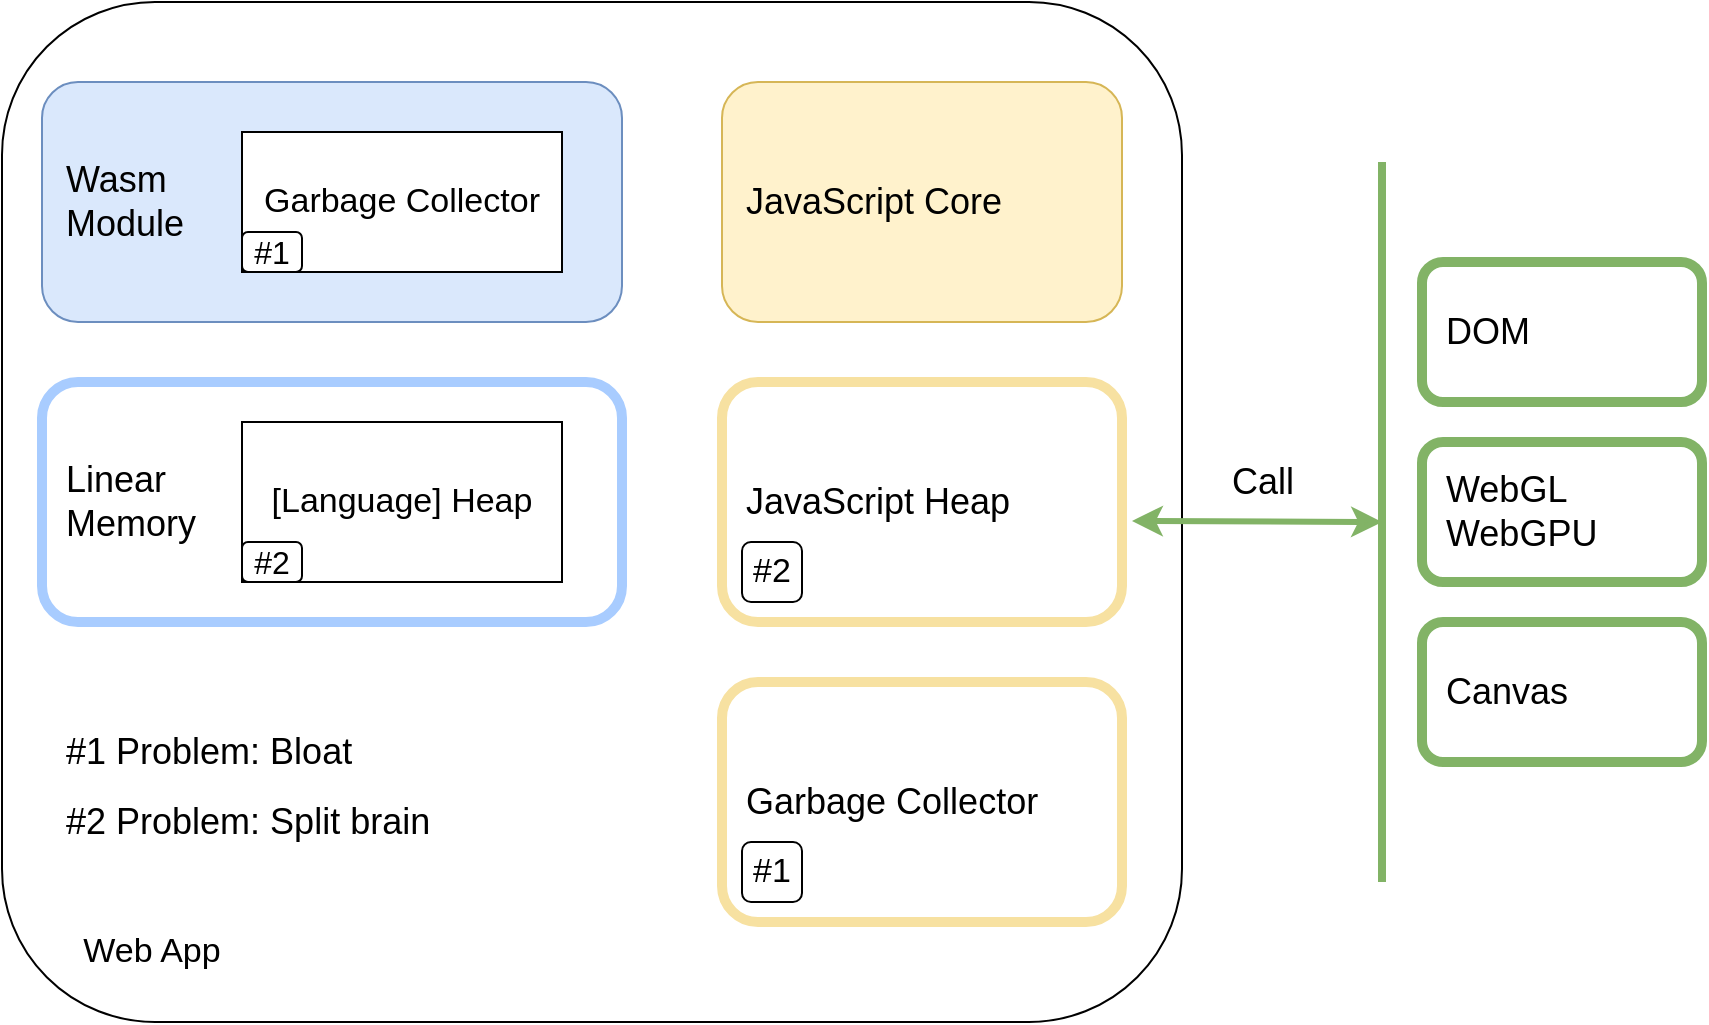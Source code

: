 <mxfile version="21.3.3" type="device">
  <diagram name="Page-1" id="eUzvhIm6J3B9yVTltbxv">
    <mxGraphModel dx="1026" dy="564" grid="1" gridSize="10" guides="1" tooltips="1" connect="1" arrows="1" fold="1" page="1" pageScale="1" pageWidth="1169" pageHeight="827" math="0" shadow="0">
      <root>
        <mxCell id="0" />
        <mxCell id="1" parent="0" />
        <mxCell id="skxu01H5Ncu8MMe_8wKI-7" value="" style="rounded=1;whiteSpace=wrap;html=1;" parent="1" vertex="1">
          <mxGeometry x="170" y="120" width="590" height="510" as="geometry" />
        </mxCell>
        <mxCell id="skxu01H5Ncu8MMe_8wKI-1" value="&lt;font style=&quot;font-size: 18px;&quot;&gt;&amp;nbsp; Wasm&lt;br&gt;&amp;nbsp; Module&lt;/font&gt;" style="rounded=1;whiteSpace=wrap;html=1;fillColor=#dae8fc;strokeColor=#6c8ebf;align=left;" parent="1" vertex="1">
          <mxGeometry x="190" y="160" width="290" height="120" as="geometry" />
        </mxCell>
        <mxCell id="skxu01H5Ncu8MMe_8wKI-2" value="&lt;span style=&quot;font-size: 18px;&quot;&gt;&amp;nbsp; Linear&lt;br&gt;&amp;nbsp; Memory&lt;/span&gt;" style="rounded=1;whiteSpace=wrap;html=1;fillColor=none;strokeColor=#a8ccff;align=left;strokeWidth=5;" parent="1" vertex="1">
          <mxGeometry x="190" y="310" width="290" height="120" as="geometry" />
        </mxCell>
        <mxCell id="skxu01H5Ncu8MMe_8wKI-3" value="&lt;font style=&quot;font-size: 18px;&quot;&gt;&amp;nbsp; JavaScript Core&lt;/font&gt;" style="rounded=1;whiteSpace=wrap;html=1;fillColor=#fff2cc;strokeColor=#d6b656;align=left;" parent="1" vertex="1">
          <mxGeometry x="530" y="160" width="200" height="120" as="geometry" />
        </mxCell>
        <mxCell id="skxu01H5Ncu8MMe_8wKI-4" value="&lt;font style=&quot;font-size: 18px;&quot;&gt;&amp;nbsp; JavaScript Heap&lt;/font&gt;" style="rounded=1;whiteSpace=wrap;html=1;fillColor=none;strokeColor=#f7e1a1;align=left;strokeWidth=5;" parent="1" vertex="1">
          <mxGeometry x="530" y="310" width="200" height="120" as="geometry" />
        </mxCell>
        <mxCell id="skxu01H5Ncu8MMe_8wKI-5" value="&lt;font style=&quot;font-size: 17px;&quot;&gt;Garbage Collector&lt;/font&gt;" style="rounded=0;whiteSpace=wrap;html=1;" parent="1" vertex="1">
          <mxGeometry x="290" y="185" width="160" height="70" as="geometry" />
        </mxCell>
        <mxCell id="skxu01H5Ncu8MMe_8wKI-6" value="&lt;font style=&quot;font-size: 18px;&quot;&gt;&amp;nbsp; Garbage Collector&lt;/font&gt;" style="rounded=1;whiteSpace=wrap;html=1;fillColor=none;strokeColor=#f7e1a1;align=left;strokeWidth=5;" parent="1" vertex="1">
          <mxGeometry x="530" y="460" width="200" height="120" as="geometry" />
        </mxCell>
        <mxCell id="skxu01H5Ncu8MMe_8wKI-8" value="&lt;font style=&quot;font-size: 17px;&quot;&gt;Web App&lt;/font&gt;" style="text;html=1;strokeColor=none;fillColor=none;align=center;verticalAlign=middle;whiteSpace=wrap;rounded=0;" parent="1" vertex="1">
          <mxGeometry x="200" y="580" width="90" height="30" as="geometry" />
        </mxCell>
        <mxCell id="skxu01H5Ncu8MMe_8wKI-9" value="&lt;font style=&quot;font-size: 17px;&quot;&gt;[Language] Heap&lt;/font&gt;" style="rounded=0;whiteSpace=wrap;html=1;" parent="1" vertex="1">
          <mxGeometry x="290" y="330" width="160" height="80" as="geometry" />
        </mxCell>
        <mxCell id="skxu01H5Ncu8MMe_8wKI-10" value="&lt;font style=&quot;font-size: 16px;&quot;&gt;#1&lt;/font&gt;" style="text;html=1;align=center;verticalAlign=middle;whiteSpace=wrap;rounded=1;glass=0;strokeColor=default;perimeterSpacing=0;strokeWidth=1;" parent="1" vertex="1">
          <mxGeometry x="290" y="235" width="30" height="20" as="geometry" />
        </mxCell>
        <mxCell id="skxu01H5Ncu8MMe_8wKI-11" value="&lt;font style=&quot;font-size: 17px;&quot;&gt;#1&lt;/font&gt;" style="text;html=1;align=center;verticalAlign=middle;whiteSpace=wrap;rounded=1;glass=0;strokeColor=default;perimeterSpacing=0;strokeWidth=1;" parent="1" vertex="1">
          <mxGeometry x="540" y="540" width="30" height="30" as="geometry" />
        </mxCell>
        <mxCell id="skxu01H5Ncu8MMe_8wKI-14" value="&lt;font style=&quot;font-size: 16px;&quot;&gt;#2&lt;/font&gt;" style="text;html=1;align=center;verticalAlign=middle;whiteSpace=wrap;rounded=1;glass=0;strokeColor=default;perimeterSpacing=0;strokeWidth=1;" parent="1" vertex="1">
          <mxGeometry x="290" y="390" width="30" height="20" as="geometry" />
        </mxCell>
        <mxCell id="skxu01H5Ncu8MMe_8wKI-15" value="&lt;font style=&quot;font-size: 17px;&quot;&gt;#2&lt;/font&gt;" style="text;html=1;align=center;verticalAlign=middle;whiteSpace=wrap;rounded=1;glass=0;strokeColor=default;perimeterSpacing=0;strokeWidth=1;" parent="1" vertex="1">
          <mxGeometry x="540" y="390" width="30" height="30" as="geometry" />
        </mxCell>
        <mxCell id="skxu01H5Ncu8MMe_8wKI-17" value="&lt;font style=&quot;font-size: 18px;&quot;&gt;&amp;nbsp; DOM&lt;/font&gt;" style="rounded=1;whiteSpace=wrap;html=1;fillColor=none;strokeColor=#82b366;align=left;strokeWidth=5;" parent="1" vertex="1">
          <mxGeometry x="880" y="250" width="140" height="70" as="geometry" />
        </mxCell>
        <mxCell id="skxu01H5Ncu8MMe_8wKI-19" value="&lt;span style=&quot;font-size: 18px;&quot;&gt;&amp;nbsp; WebGL&lt;br&gt;&amp;nbsp; WebGPU&lt;br&gt;&lt;/span&gt;" style="rounded=1;whiteSpace=wrap;html=1;fillColor=none;strokeColor=#82b366;align=left;strokeWidth=5;" parent="1" vertex="1">
          <mxGeometry x="880" y="340" width="140" height="70" as="geometry" />
        </mxCell>
        <mxCell id="skxu01H5Ncu8MMe_8wKI-20" value="&lt;font style=&quot;font-size: 18px;&quot;&gt;&amp;nbsp; Canvas&lt;/font&gt;" style="rounded=1;whiteSpace=wrap;html=1;fillColor=none;strokeColor=#82b366;align=left;strokeWidth=5;" parent="1" vertex="1">
          <mxGeometry x="880" y="430" width="140" height="70" as="geometry" />
        </mxCell>
        <mxCell id="skxu01H5Ncu8MMe_8wKI-21" value="" style="endArrow=none;html=1;rounded=0;fillColor=#d5e8d4;strokeColor=#82B366;strokeWidth=4;" parent="1" edge="1">
          <mxGeometry width="50" height="50" relative="1" as="geometry">
            <mxPoint x="860" y="560" as="sourcePoint" />
            <mxPoint x="860" y="200" as="targetPoint" />
          </mxGeometry>
        </mxCell>
        <mxCell id="skxu01H5Ncu8MMe_8wKI-22" value="" style="endArrow=classic;startArrow=classic;html=1;rounded=0;exitX=1.025;exitY=0.579;exitDx=0;exitDy=0;exitPerimeter=0;strokeColor=#82B366;strokeWidth=3;" parent="1" source="skxu01H5Ncu8MMe_8wKI-4" edge="1">
          <mxGeometry width="50" height="50" relative="1" as="geometry">
            <mxPoint x="750" y="390" as="sourcePoint" />
            <mxPoint x="860" y="380" as="targetPoint" />
          </mxGeometry>
        </mxCell>
        <mxCell id="skxu01H5Ncu8MMe_8wKI-23" value="&lt;font style=&quot;font-size: 18px;&quot;&gt;Call&lt;/font&gt;" style="edgeLabel;html=1;align=center;verticalAlign=middle;resizable=0;points=[];" parent="skxu01H5Ncu8MMe_8wKI-22" vertex="1" connectable="0">
          <mxGeometry x="-0.04" y="1" relative="1" as="geometry">
            <mxPoint x="5" y="-19" as="offset" />
          </mxGeometry>
        </mxCell>
        <mxCell id="skxu01H5Ncu8MMe_8wKI-25" value="&lt;font style=&quot;font-size: 18px;&quot;&gt;#2 Problem: Split brain&lt;/font&gt;" style="text;html=1;strokeColor=none;fillColor=none;align=left;verticalAlign=middle;whiteSpace=wrap;rounded=0;" parent="1" vertex="1">
          <mxGeometry x="200" y="510" width="210" height="40" as="geometry" />
        </mxCell>
        <mxCell id="skxu01H5Ncu8MMe_8wKI-26" value="&lt;font style=&quot;font-size: 18px;&quot;&gt;#1 Problem: Bloat&lt;/font&gt;" style="text;html=1;strokeColor=none;fillColor=none;align=left;verticalAlign=middle;whiteSpace=wrap;rounded=0;" parent="1" vertex="1">
          <mxGeometry x="200" y="480" width="210" height="30" as="geometry" />
        </mxCell>
      </root>
    </mxGraphModel>
  </diagram>
</mxfile>
